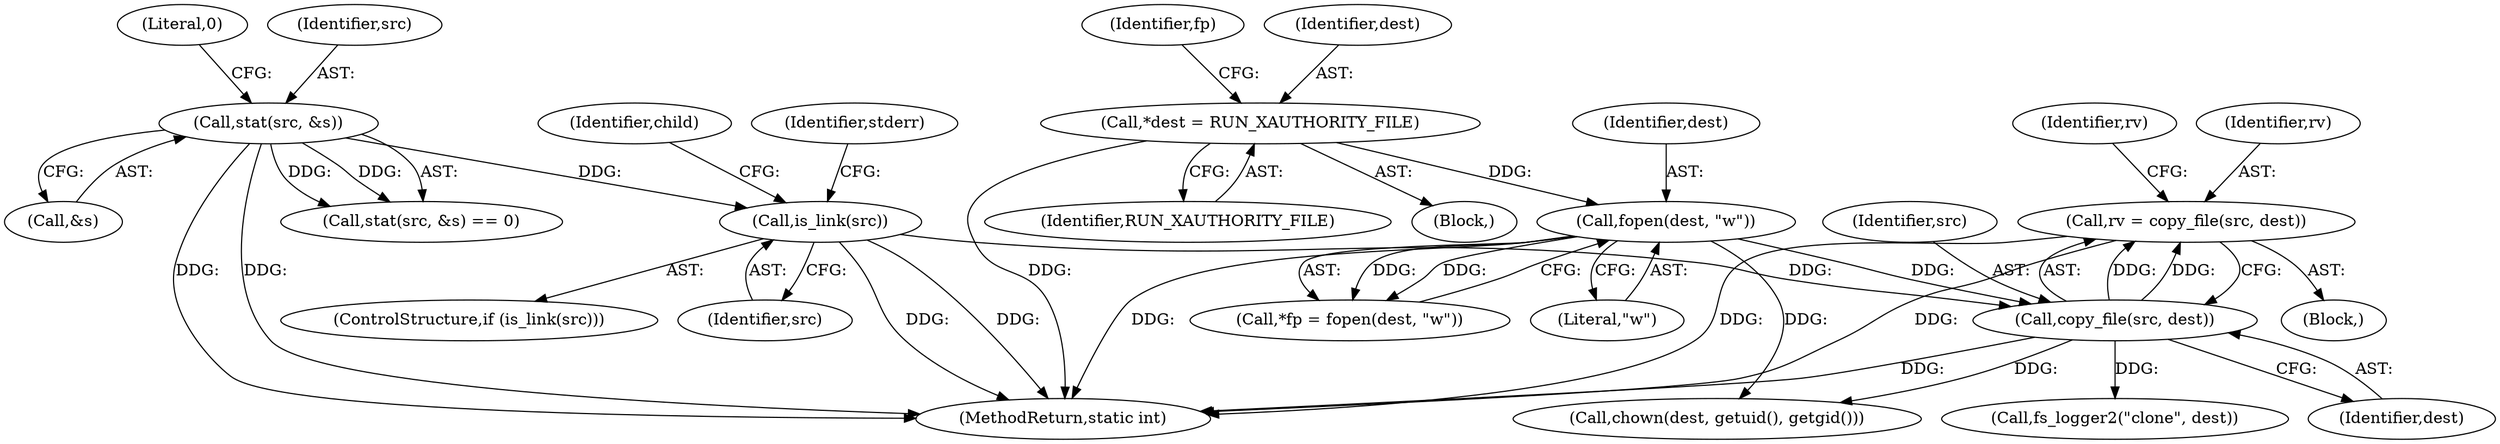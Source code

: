 digraph "1_firejail_903fd8a0789ca3cc3c21d84cd0282481515592ef_3@del" {
"1000178" [label="(Call,rv = copy_file(src, dest))"];
"1000180" [label="(Call,copy_file(src, dest))"];
"1000152" [label="(Call,is_link(src))"];
"1000145" [label="(Call,stat(src, &s))"];
"1000113" [label="(Call,fopen(dest, \"w\"))"];
"1000107" [label="(Call,*dest = RUN_XAUTHORITY_FILE)"];
"1000111" [label="(Call,*fp = fopen(dest, \"w\"))"];
"1000149" [label="(Literal,0)"];
"1000145" [label="(Call,stat(src, &s))"];
"1000190" [label="(Call,fs_logger2(\"clone\", dest))"];
"1000201" [label="(Call,chown(dest, getuid(), getgid()))"];
"1000115" [label="(Literal,\"w\")"];
"1000109" [label="(Identifier,RUN_XAUTHORITY_FILE)"];
"1000112" [label="(Identifier,fp)"];
"1000162" [label="(Identifier,child)"];
"1000107" [label="(Call,*dest = RUN_XAUTHORITY_FILE)"];
"1000153" [label="(Identifier,src)"];
"1000181" [label="(Identifier,src)"];
"1000144" [label="(Call,stat(src, &s) == 0)"];
"1000114" [label="(Identifier,dest)"];
"1000151" [label="(ControlStructure,if (is_link(src)))"];
"1000108" [label="(Identifier,dest)"];
"1000147" [label="(Call,&s)"];
"1000184" [label="(Identifier,rv)"];
"1000156" [label="(Identifier,stderr)"];
"1000103" [label="(Block,)"];
"1000180" [label="(Call,copy_file(src, dest))"];
"1000152" [label="(Call,is_link(src))"];
"1000222" [label="(MethodReturn,static int)"];
"1000113" [label="(Call,fopen(dest, \"w\"))"];
"1000146" [label="(Identifier,src)"];
"1000179" [label="(Identifier,rv)"];
"1000174" [label="(Block,)"];
"1000182" [label="(Identifier,dest)"];
"1000178" [label="(Call,rv = copy_file(src, dest))"];
"1000178" -> "1000174"  [label="AST: "];
"1000178" -> "1000180"  [label="CFG: "];
"1000179" -> "1000178"  [label="AST: "];
"1000180" -> "1000178"  [label="AST: "];
"1000184" -> "1000178"  [label="CFG: "];
"1000178" -> "1000222"  [label="DDG: "];
"1000178" -> "1000222"  [label="DDG: "];
"1000180" -> "1000178"  [label="DDG: "];
"1000180" -> "1000178"  [label="DDG: "];
"1000180" -> "1000182"  [label="CFG: "];
"1000181" -> "1000180"  [label="AST: "];
"1000182" -> "1000180"  [label="AST: "];
"1000180" -> "1000222"  [label="DDG: "];
"1000152" -> "1000180"  [label="DDG: "];
"1000113" -> "1000180"  [label="DDG: "];
"1000180" -> "1000190"  [label="DDG: "];
"1000180" -> "1000201"  [label="DDG: "];
"1000152" -> "1000151"  [label="AST: "];
"1000152" -> "1000153"  [label="CFG: "];
"1000153" -> "1000152"  [label="AST: "];
"1000156" -> "1000152"  [label="CFG: "];
"1000162" -> "1000152"  [label="CFG: "];
"1000152" -> "1000222"  [label="DDG: "];
"1000152" -> "1000222"  [label="DDG: "];
"1000145" -> "1000152"  [label="DDG: "];
"1000145" -> "1000144"  [label="AST: "];
"1000145" -> "1000147"  [label="CFG: "];
"1000146" -> "1000145"  [label="AST: "];
"1000147" -> "1000145"  [label="AST: "];
"1000149" -> "1000145"  [label="CFG: "];
"1000145" -> "1000222"  [label="DDG: "];
"1000145" -> "1000222"  [label="DDG: "];
"1000145" -> "1000144"  [label="DDG: "];
"1000145" -> "1000144"  [label="DDG: "];
"1000113" -> "1000111"  [label="AST: "];
"1000113" -> "1000115"  [label="CFG: "];
"1000114" -> "1000113"  [label="AST: "];
"1000115" -> "1000113"  [label="AST: "];
"1000111" -> "1000113"  [label="CFG: "];
"1000113" -> "1000222"  [label="DDG: "];
"1000113" -> "1000111"  [label="DDG: "];
"1000113" -> "1000111"  [label="DDG: "];
"1000107" -> "1000113"  [label="DDG: "];
"1000113" -> "1000201"  [label="DDG: "];
"1000107" -> "1000103"  [label="AST: "];
"1000107" -> "1000109"  [label="CFG: "];
"1000108" -> "1000107"  [label="AST: "];
"1000109" -> "1000107"  [label="AST: "];
"1000112" -> "1000107"  [label="CFG: "];
"1000107" -> "1000222"  [label="DDG: "];
}
